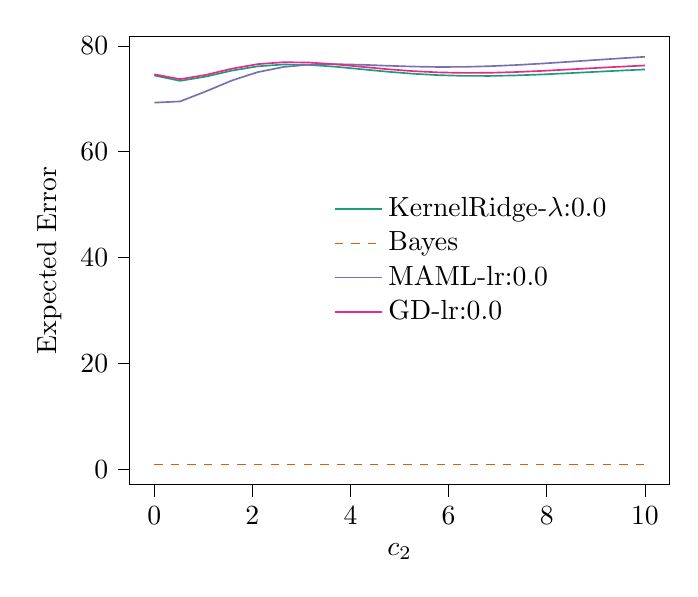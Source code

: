 % This file was created with tikzplotlib v0.10.1.
\begin{tikzpicture}

\definecolor{chocolate217952}{RGB}{217,95,2}
\definecolor{darkcyan27158119}{RGB}{27,158,119}
\definecolor{darkgray176}{RGB}{176,176,176}
\definecolor{deeppink23141138}{RGB}{231,41,138}
\definecolor{lightslategray117112179}{RGB}{117,112,179}

\begin{axis}[
legend cell align={left},
legend style={fill opacity=0.8, draw opacity=1, text opacity=1, at={(0.91,0.5)}, anchor=east, draw=none},
tick align=outside,
tick pos=left,
x grid style={darkgray176},
xlabel={\(\displaystyle c_{2}\)},
xmin=-0.499, xmax=10.5,
xtick style={color=black},
y grid style={darkgray176},
ylabel={Expected Error},
ymin=-2.848, ymax=81.772,
ytick style={color=black}
]
\addplot [semithick, darkcyan27158119]
table {%
0.001 74.397
0.527 73.391
1.054 74.193
1.58 75.316
2.106 76.129
2.632 76.469
3.159 76.397
3.685 76.056
4.211 75.594
4.737 75.126
5.264 74.734
5.79 74.462
6.316 74.324
6.842 74.315
7.369 74.413
7.895 74.591
8.421 74.818
8.947 75.066
9.474 75.311
10 75.54
};
\addlegendentry{KernelRidge-$\lambda$:0.0}
\addplot [semithick, chocolate217952, dashed]
table {%
0.001 0.998
0.527 0.998
1.054 0.998
1.58 0.998
2.106 0.998
2.632 0.998
3.159 0.998
3.685 0.998
4.211 0.998
4.737 0.998
5.264 0.998
5.79 0.998
6.316 0.998
6.842 0.998
7.369 0.998
7.895 0.998
8.421 0.998
8.947 0.998
9.474 0.998
10 0.998
};
\addlegendentry{Bayes}
\addplot [semithick, lightslategray117112179]
table {%
0.001 69.272
0.527 69.505
1.054 71.4
1.58 73.445
2.106 75.027
2.632 76.002
3.159 76.452
3.685 76.54
4.211 76.428
4.737 76.246
5.264 76.087
5.79 76.005
6.316 76.028
6.842 76.153
7.369 76.368
7.895 76.647
8.421 76.965
8.947 77.297
9.474 77.621
10 77.925
};
\addlegendentry{MAML-lr:0.0}
\addplot [semithick, deeppink23141138]
table {%
0.001 74.608
0.527 73.706
1.054 74.515
1.58 75.68
2.106 76.538
2.632 76.905
3.159 76.845
3.685 76.51
4.211 76.053
4.737 75.599
5.264 75.229
5.79 74.985
6.316 74.883
6.842 74.912
7.369 75.049
7.895 75.262
8.421 75.519
8.947 75.789
9.474 76.05
10 76.285
};
\addlegendentry{GD-lr:0.0}
\end{axis}

\end{tikzpicture}
